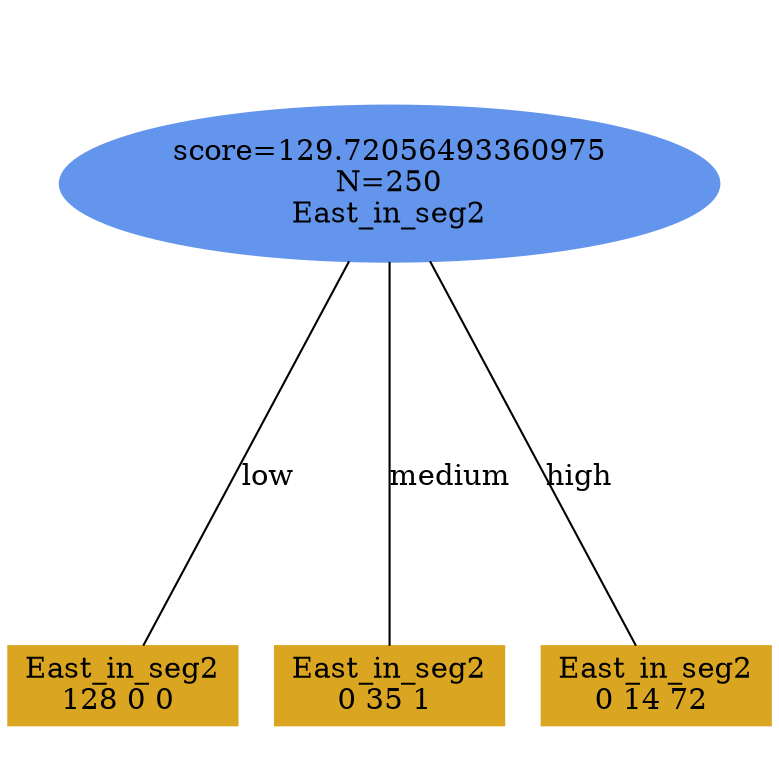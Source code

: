 digraph "DD" {
size = "7.5,10"
ratio=1.0;
center = true;
edge [dir = none];
{ rank = same; node [shape=ellipse, style=filled, color=cornflowerblue];"5186" [label="score=129.72056493360975\nN=250\nEast_in_seg2"];}
{ rank = same; node [shape=box, style=filled, color=goldenrod];"5187" [label="East_in_seg2\n128 0 0 "];}
{ rank = same; node [shape=box, style=filled, color=goldenrod];"5188" [label="East_in_seg2\n0 35 1 "];}
{ rank = same; node [shape=box, style=filled, color=goldenrod];"5189" [label="East_in_seg2\n0 14 72 "];}
"5186" -> "5187" [label = "low"];
"5186" -> "5188" [label = "medium"];
"5186" -> "5189" [label = "high"];

}